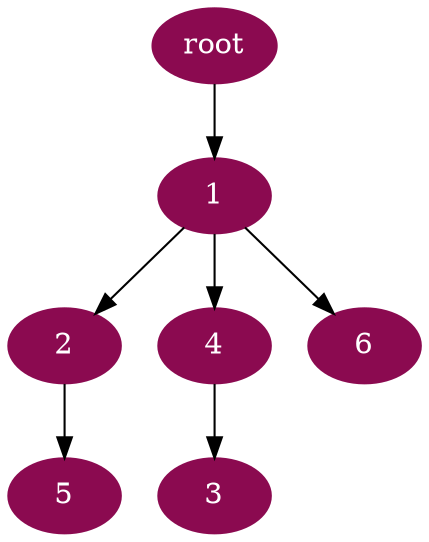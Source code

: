 digraph G {
node [color=deeppink4, style=filled, fontcolor=white];
"root" -> 1;
1 -> 2;
4 -> 3;
1 -> 4;
2 -> 5;
1 -> 6;
}
